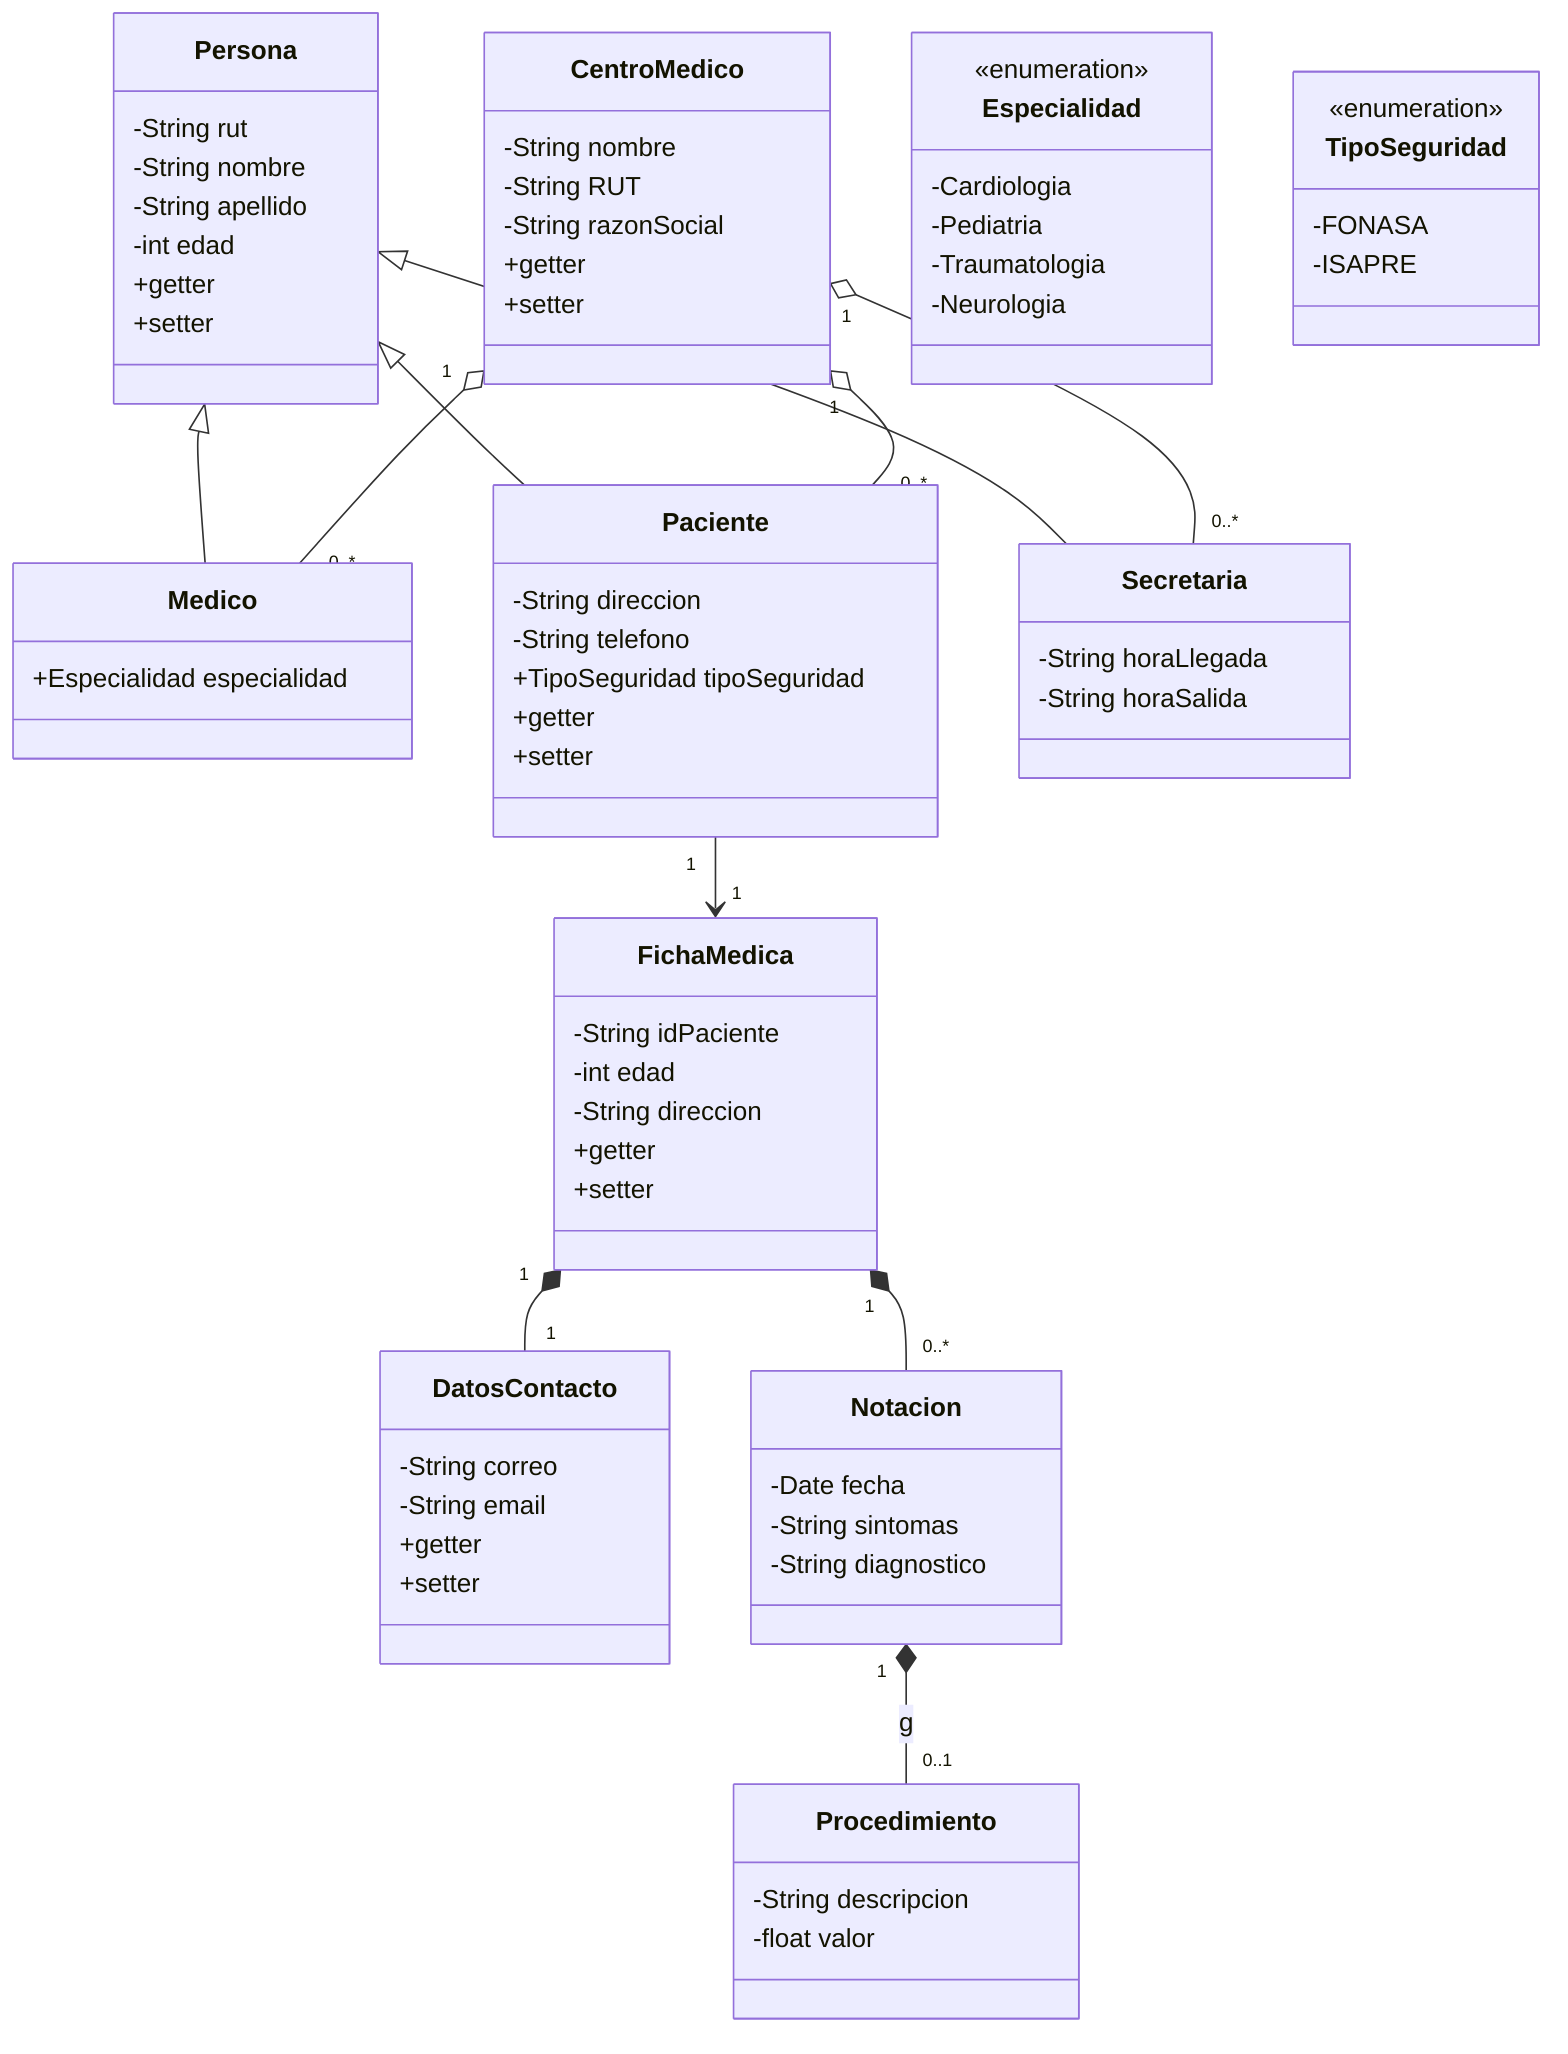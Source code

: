 classDiagram
    %% Definición de la clase base Persona
    class Persona {
        -String rut
        -String nombre
        -String apellido
        -int edad
        +getter
        +setter
    }

    class CentroMedico {
        -String nombre
        -String RUT
        -String razonSocial
        +getter
        +setter
    }
    class Medico {
        +Especialidad especialidad
    }
    class Paciente {
        -String direccion
        -String telefono
        +TipoSeguridad tipoSeguridad
        +getter
        +setter
    }
    class Secretaria {
        -String horaLlegada
        -String horaSalida
    }
    class FichaMedica {
        -String idPaciente
        -int edad
        -String direccion
        +getter
        +setter
    }
    class DatosContacto {
        -String correo
        -String email
        +getter
        +setter
    }
    class Notacion {
        -Date fecha
        -String sintomas
        -String diagnostico
    }
    class Procedimiento {
        -String descripcion
        -float valor
    }

    %% Enumerados
    class Especialidad {
        <<enumeration>>
        -Cardiologia
        -Pediatria
        -Traumatologia
        -Neurologia
    }
    class TipoSeguridad {
        <<enumeration>>
        -FONASA
        -ISAPRE
    }

    %% Relaciones: herencia, asociación y composición
    Persona <|-- Medico
    Persona <|-- Paciente
    Persona <|-- Secretaria

    CentroMedico "1" o-- "0..*" Medico       : 
    CentroMedico "1" o-- "0..*" Paciente     : 
    CentroMedico "1" o-- "0..*" Secretaria   : 

    Paciente    "1" --> "1" FichaMedica      : 
    FichaMedica "1" *-- "1" DatosContacto   : 
    FichaMedica "1" *-- "0..*" Notacion      : 
    Notacion    "1" *-- "0..1" Procedimiento : g